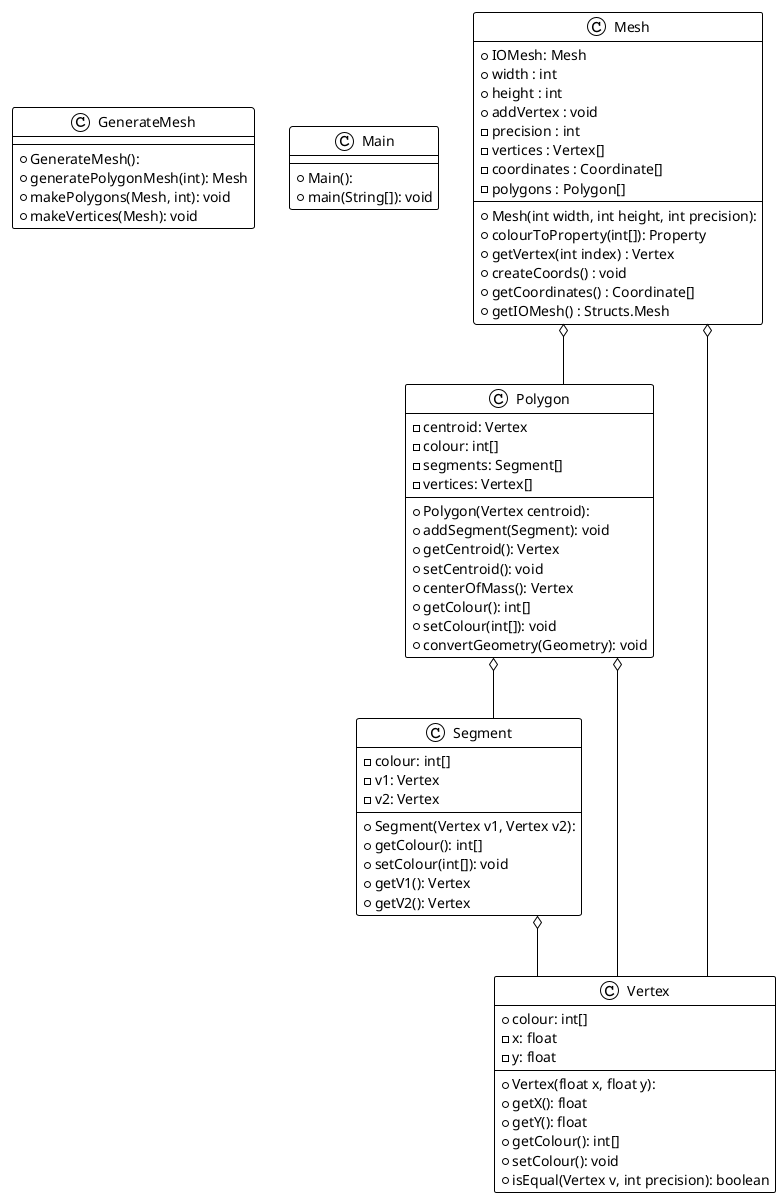 @startuml
!theme plain
top to bottom direction
skinparam linetype ortho

class GenerateMesh {
    + GenerateMesh():
    + generatePolygonMesh(int): Mesh
    + makePolygons(Mesh, int): void
    + makeVertices(Mesh): void
}

class Main {
    + Main():
    + main(String[]): void
}

class Mesh {
    + Mesh(int width, int height, int precision):
    + colourToProperty(int[]): Property
    + IOMesh: Mesh
    + width : int
    + height : int
    + addVertex : void
    + getVertex(int index) : Vertex
    + createCoords() : void
    + getCoordinates() : Coordinate[]
    + getIOMesh() : Structs.Mesh
    - precision : int
    - vertices : Vertex[]
    - coordinates : Coordinate[]
    - polygons : Polygon[]
}

class Polygon {
    + Polygon(Vertex centroid):
    - centroid: Vertex
    - colour: int[]
    - segments: Segment[]
    - vertices: Vertex[]
    + addSegment(Segment): void
    + getCentroid(): Vertex
    + setCentroid(): void
    + centerOfMass(): Vertex
    + getColour(): int[]
    + setColour(int[]): void
    + convertGeometry(Geometry): void
}

class Segment {
    + Segment(Vertex v1, Vertex v2):
    - colour: int[]
    - v1: Vertex
    - v2: Vertex
    + getColour(): int[]
    + setColour(int[]): void
    + getV1(): Vertex
    + getV2(): Vertex
}
class Vertex {
    + Vertex(float x, float y):
    + colour: int[]
    - x: float
    - y: float
    + getX(): float
    + getY(): float
    + getColour(): int[]
    + setColour(): void
    + isEqual(Vertex v, int precision): boolean
}

Mesh             o-- Polygon
Mesh             o-- Vertex
Polygon          o-- Segment
Polygon          o-- Vertex
Segment          o-- Vertex
@enduml